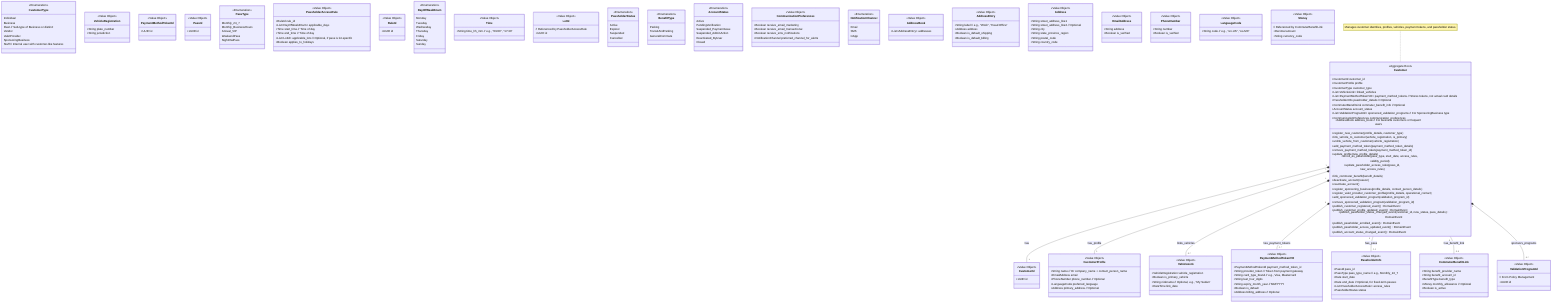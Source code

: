 classDiagram
    class Customer {
        <<Aggregate Root>>
        +CustomerId customer_id
        +CustomerProfile profile
        +CustomerType customer_type
        +List~VehicleLink~ linked_vehicles
        +List~PaymentMethodTokenVO~ payment_method_tokens // Stores tokens, not actual card details
        +PassholderInfo passholder_details // Optional
        +CommuterBenefitLink commuter_benefit_info // Optional
        +AccountStatus account_status
        +List~ValidationProgramId~ sponsored_validation_programs // For SponsoringBusiness type
        +CommunicationPreferences communication_preferences
        +AddressBook address_book // For business customers or frequent users
        +register_new_customer(profile_details, customer_type)
        +link_vehicle_to_customer(vehicle_registration, is_primary)
        +unlink_vehicle_from_customer(vehicle_registration)
        +add_payment_method_token(payment_method_token_details)
        +remove_payment_method_token(payment_method_token_id)
        +update_profile(new_profile_details)
        +enroll_as_passholder(pass_type, start_date, access_rules, validity_period)
        +update_passholder_access_rules(pass_id, new_access_rules)
        +link_commuter_benefit(benefit_details)
        +deactivate_account(reason)
        +reactivate_account()
        +register_sponsoring_business(profile_details, contact_person_details)
        +register_valet_provider_customer_profile(profile_details, operational_contact)
        +add_sponsored_validation_program(validation_program_id)
        +remove_sponsored_validation_program(validation_program_id)
        +publish_customer_registered_event() DomainEvent
        +publish_customer_profile_updated_event() DomainEvent
        +publish_passholder_status_changed_event(customer_id, new_status, pass_details) DomainEvent
        +publish_passholder_enrolled_event() DomainEvent
        +publish_passholder_access_updated_event() DomainEvent
        +publish_account_status_changed_event() DomainEvent
    }

    class CustomerId {
        <<Value Object>>
        +UUID id
    }
    class CustomerProfile {
        <<Value Object>>
        +String name // Or company_name + contact_person_name
        +EmailAddress email
        +PhoneNumber phone_number // Optional
        +LanguageCode preferred_language
        +Address primary_address // Optional
    }
    class CustomerType {
        <<Enumeration>>
        Individual
        Business
        Fleet // Sub-type of Business or distinct
        Vendor
        ValetProvider
        SponsoringBusiness
        Staff // Internal user with customer-like features
    }

    class VehicleLink {
        <<Value Object>>
        +VehicleRegistration vehicle_registration
        +Boolean is_primary_vehicle
        +String nickname // Optional, e.g., "My Sedan"
        +DateTime link_date
    }

    class VehicleRegistration {
        <<Value Object>>
        +String plate_number
        +String jurisdiction
    }
    class PaymentMethodTokenVO {
        <<Value Object>>
        +PaymentMethodTokenId payment_method_token_id
        +String provider_token // Token from payment gateway
        +String card_type_brand // e.g., Visa, Mastercard
        +String last_four_digits
        +String expiry_month_year // MM/YYYY
        +Boolean is_default
        +Address billing_address // Optional
    }

    class PaymentMethodTokenId {
        <<Value Object>>
        +UUID id
    }

    class PassholderInfo {
        <<Value Object>>
        +PassId pass_id
        +PassType pass_type_name // e.g., Monthly_24_7
        +Date start_date
        +Date end_date // Optional, for fixed-term passes
        +List~PassholderAccessRule~ access_rules
        +PassholderStatus status
    }

    class PassId {
        <<Value Object>>
        +UUID id
    }

    class PassType {
        <<Enumeration>>
        Monthly_24_7
        Monthly_BusinessHours
        Annual_VIP
        WeekendPass
        NightOwlPass
    }

    class PassholderAccessRule {
        <<Value Object>>
        +RuleId rule_id
        +List~DayOfWeekEnum~ applicable_days
        +Time start_time // Time of day
        +Time end_time // Time of day
        +List~LotId~ applicable_lots // Optional, if pass is lot-specific
        +Boolean applies_to_holidays
    }

    class RuleId {
        <<Value Object>>
        +UUID id
    }

    class DayOfWeekEnum {
        <<Enumeration>>
        Monday
        Tuesday
        Wednesday
        Thursday
        Friday
        Saturday
        Sunday
    }

    class Time {
        <<Value Object>>
        +String time_hh_mm // e.g., "09:00", "17:30"
    }

    class LotId { // Referenced by PassholderAccessRule
        <<Value Object>>
        +UUID id
    }

    class PassholderStatus {
        <<Enumeration>>
        Active
        Expired
        Suspended
        Cancelled
    }

    class CommuterBenefitLink {
        <<Value Object>>
        +String benefit_provider_name
        +String benefit_account_id
        +BenefitType benefit_type
        +Money monthly_allowance // Optional
        +Boolean is_active
    }

    class BenefitType {
        <<Enumeration>>
        Parking
        TransitAndParking
        GeneralCommute
    }

    class AccountStatus {
        <<Enumeration>>
        Active
        PendingVerification
        Suspended_PaymentIssue
        Suspended_AdminAction
        Deactivated_ByUser
        Closed
    }

    class ValidationProgramId { // From Policy Management
        <<Value Object>>
        +UUID id
    }

    class CommunicationPreferences {
        <<Value Object>>
        +Boolean receive_email_marketing
        +Boolean receive_email_transactional
        +Boolean receive_sms_notifications
        +NotificationChannel preferred_channel_for_alerts
    }

    class NotificationChannel {
        <<Enumeration>>
        Email
        SMS
        InApp
    }

    class AddressBook {
        <<Value Object>>
        +List~AddressEntry~ addresses
    }

    class AddressEntry {
        <<Value Object>>
        +String label // e.g., "Work", "Head Office"
        +Address address
        +Boolean is_default_shipping
        +Boolean is_default_billing
    }

    class Address {
        <<Value Object>>
        +String street_address_line1
        +String street_address_line2 // Optional
        +String city
        +String state_province_region
        +String postal_code
        +String country_code
    }

    class EmailAddress {
        <<Value Object>>
        +String address
        +Boolean is_verified
    }

    class PhoneNumber {
        <<Value Object>>
        +String number
        +Boolean is_verified
    }

    class LanguageCode {
        <<Value Object>>
        +String code // e.g., "en-US", "es-MX"
    }

    class Money { // Referenced by CommuterBenefitLink
        <<Value Object>>
        +Decimal amount
        +String currency_code
    }

    Customer "1" *-- "1" CustomerId : has
    Customer "1" *-- "1" CustomerProfile : has_profile
    Customer "1" *-- "0..*" VehicleLink : links_vehicles
    Customer "1" *-- "0..*" PaymentMethodTokenVO : has_payment_tokens
    Customer "1" -- "0..1" PassholderInfo : has_pass
    Customer "1" -- "0..1" CommuterBenefitLink : has_benefit_link
    Customer "1" *-- "0..*" ValidationProgramId : sponsors_programs

    note for Customer "Manages customer identities, profiles, vehicles, payment tokens, and passholder status."